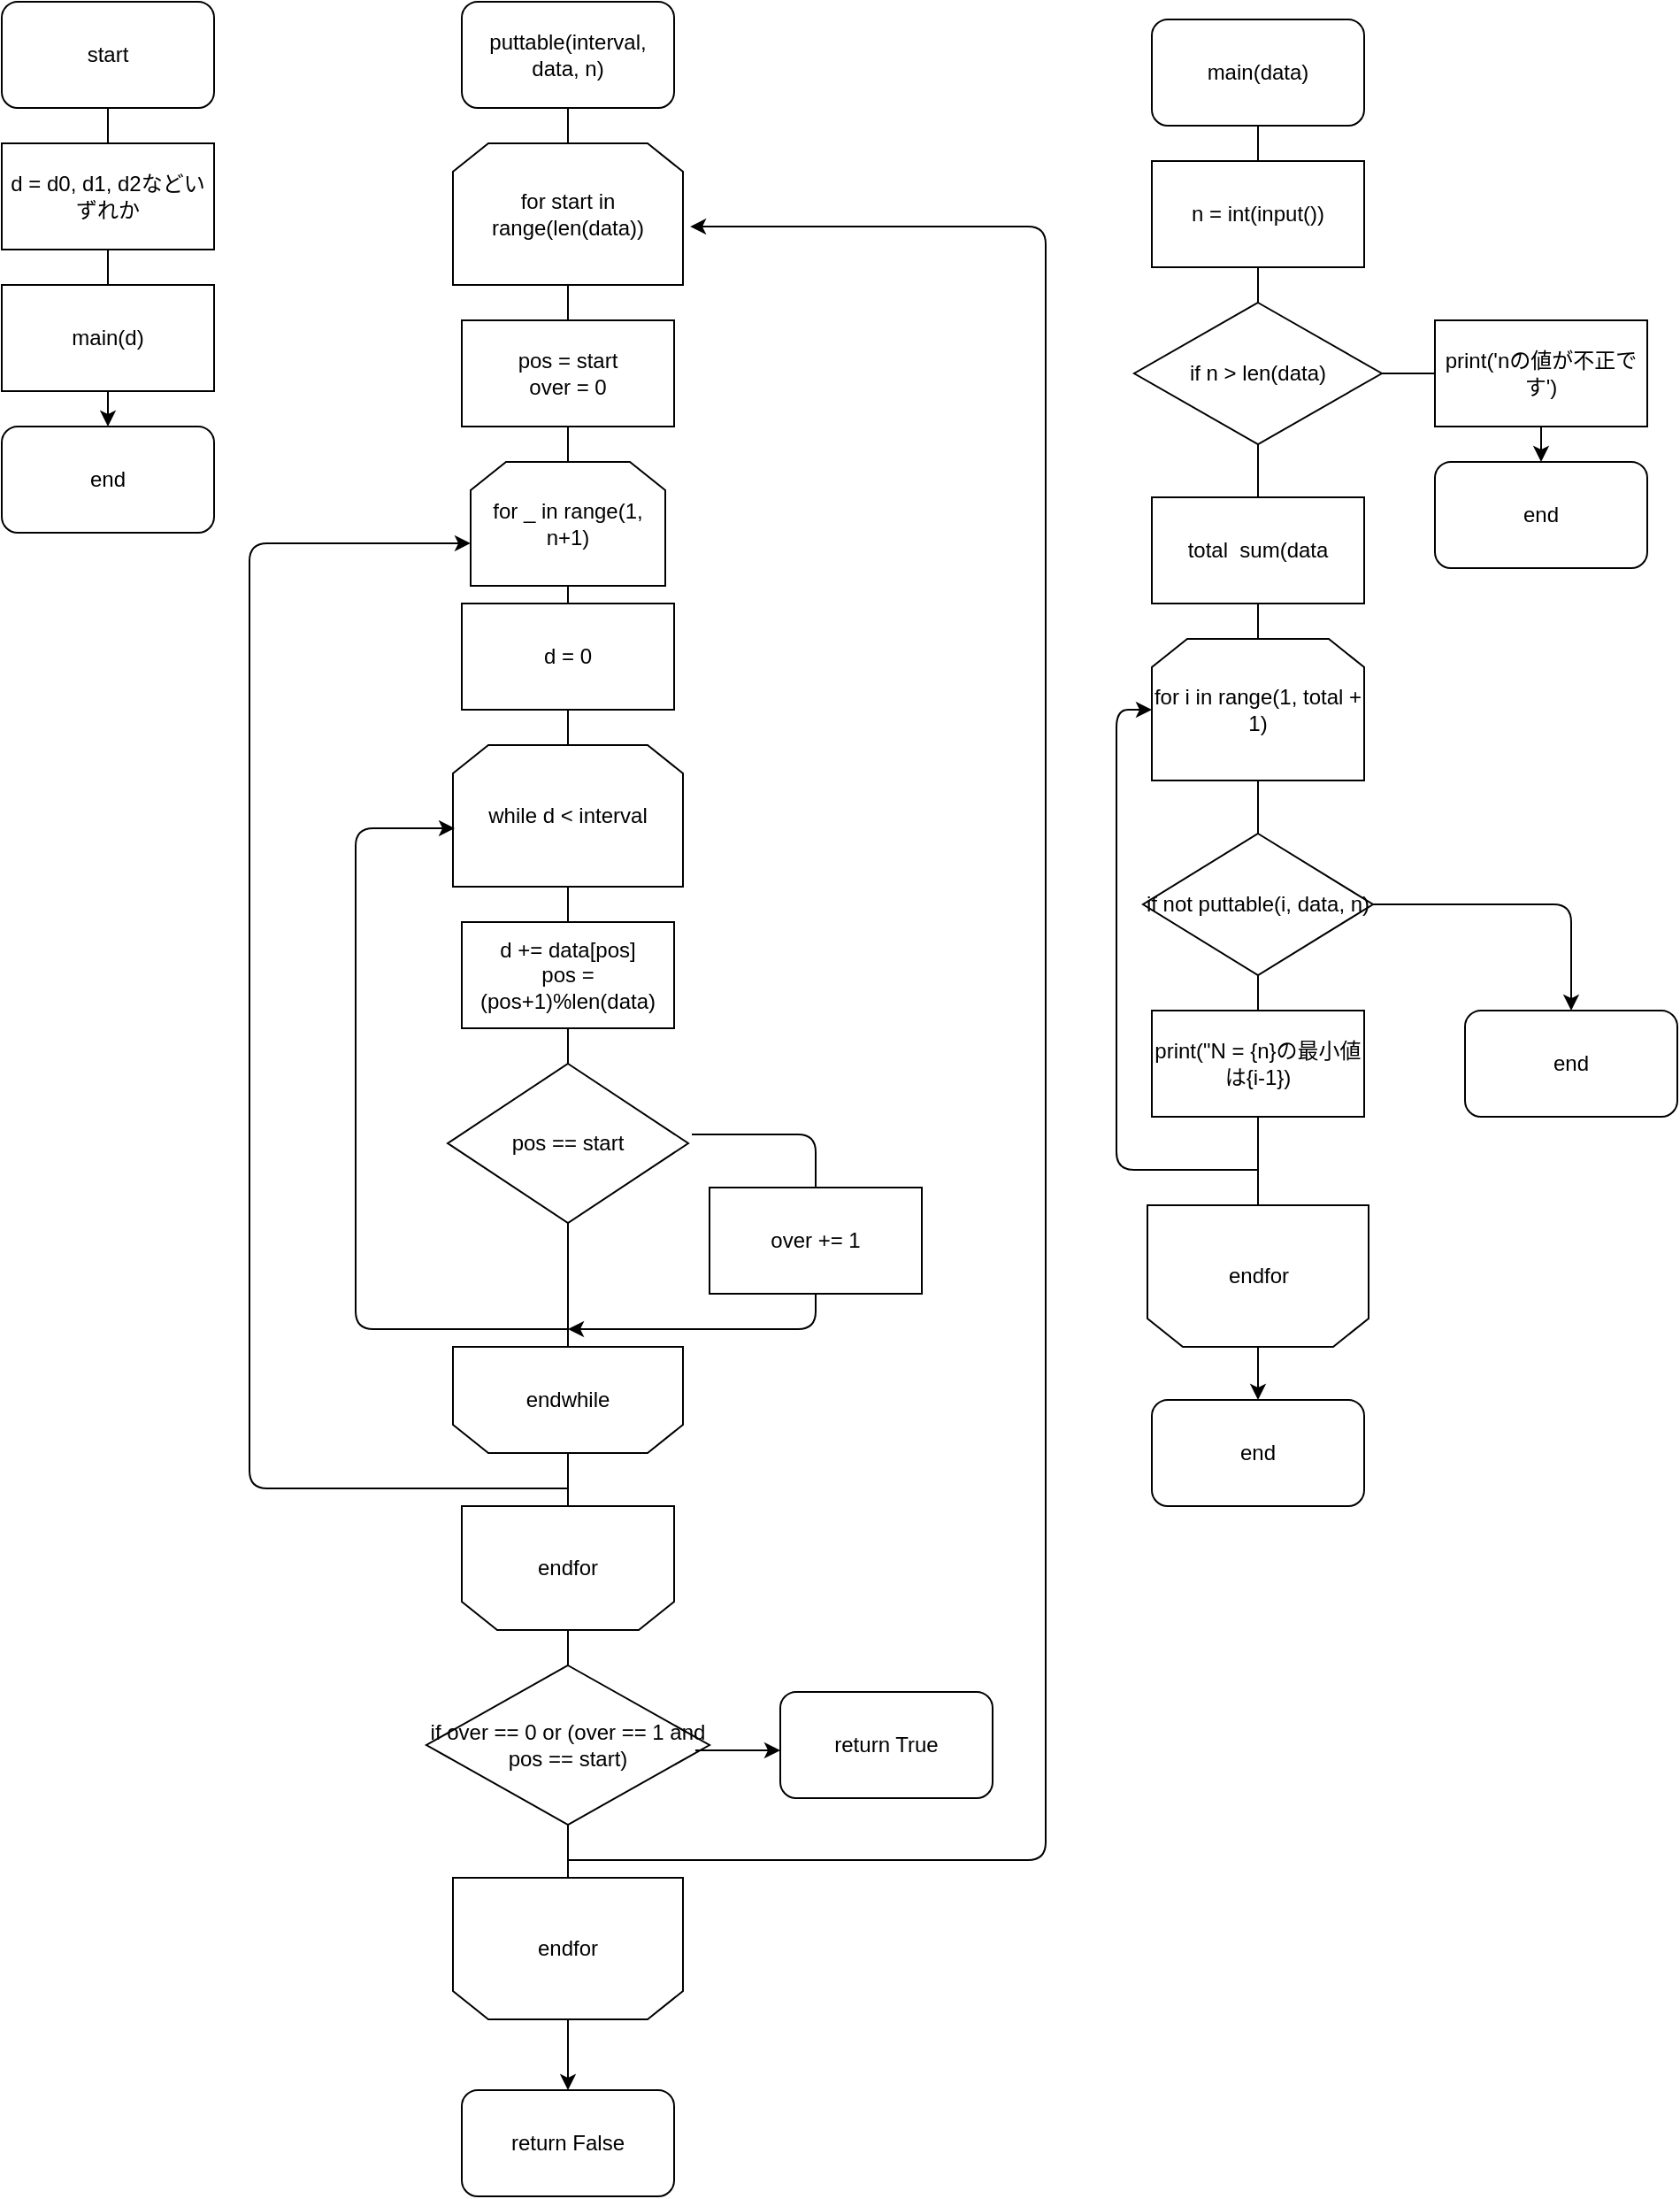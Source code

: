 <mxfile>
    <diagram id="uJ6fWP7Fu3Zx66Wm29DG" name="ページ1">
        <mxGraphModel dx="1444" dy="798" grid="1" gridSize="10" guides="1" tooltips="1" connect="1" arrows="1" fold="1" page="1" pageScale="1" pageWidth="827" pageHeight="1169" math="0" shadow="0">
            <root>
                <mxCell id="0"/>
                <mxCell id="1" parent="0"/>
                <mxCell id="45" value="" style="endArrow=classic;html=1;exitX=0.5;exitY=1;exitDx=0;exitDy=0;entryX=0.5;entryY=0;entryDx=0;entryDy=0;" edge="1" parent="1" source="2" target="29">
                    <mxGeometry width="50" height="50" relative="1" as="geometry">
                        <mxPoint x="-20" y="480" as="sourcePoint"/>
                        <mxPoint x="30" y="430" as="targetPoint"/>
                    </mxGeometry>
                </mxCell>
                <mxCell id="41" value="" style="endArrow=classic;html=1;exitX=1;exitY=0.5;exitDx=0;exitDy=0;entryX=0.5;entryY=0;entryDx=0;entryDy=0;" parent="1" source="31" target="33" edge="1">
                    <mxGeometry width="50" height="50" relative="1" as="geometry">
                        <mxPoint x="890" y="190" as="sourcePoint"/>
                        <mxPoint x="940" y="140" as="targetPoint"/>
                        <Array as="points">
                            <mxPoint x="870" y="260"/>
                        </Array>
                    </mxGeometry>
                </mxCell>
                <mxCell id="40" value="" style="endArrow=classic;html=1;exitX=0.5;exitY=1;exitDx=0;exitDy=0;entryX=0.5;entryY=0;entryDx=0;entryDy=0;" parent="1" source="26" target="44" edge="1">
                    <mxGeometry width="50" height="50" relative="1" as="geometry">
                        <mxPoint x="810" y="130" as="sourcePoint"/>
                        <mxPoint x="860" y="80" as="targetPoint"/>
                    </mxGeometry>
                </mxCell>
                <mxCell id="21" value="" style="endArrow=classic;html=1;" parent="1" edge="1">
                    <mxGeometry width="50" height="50" relative="1" as="geometry">
                        <mxPoint x="390" y="690" as="sourcePoint"/>
                        <mxPoint x="320" y="800" as="targetPoint"/>
                        <Array as="points">
                            <mxPoint x="460" y="690"/>
                            <mxPoint x="460" y="800"/>
                        </Array>
                    </mxGeometry>
                </mxCell>
                <mxCell id="20" value="" style="endArrow=classic;html=1;exitX=0.5;exitY=1;exitDx=0;exitDy=0;entryX=0.5;entryY=0;entryDx=0;entryDy=0;" parent="1" source="4" target="19" edge="1">
                    <mxGeometry width="50" height="50" relative="1" as="geometry">
                        <mxPoint x="120" y="1410" as="sourcePoint"/>
                        <mxPoint x="170" y="1360" as="targetPoint"/>
                    </mxGeometry>
                </mxCell>
                <mxCell id="2" value="start" style="rounded=1;whiteSpace=wrap;html=1;" parent="1" vertex="1">
                    <mxGeometry y="50" width="120" height="60" as="geometry"/>
                </mxCell>
                <mxCell id="4" value="puttable(interval, data, n)" style="rounded=1;whiteSpace=wrap;html=1;" parent="1" vertex="1">
                    <mxGeometry x="260" y="50" width="120" height="60" as="geometry"/>
                </mxCell>
                <mxCell id="5" value="for start in range(len(data))" style="shape=loopLimit;whiteSpace=wrap;html=1;" parent="1" vertex="1">
                    <mxGeometry x="255" y="130" width="130" height="80" as="geometry"/>
                </mxCell>
                <mxCell id="6" value="pos = start&lt;br&gt;over = 0" style="rounded=0;whiteSpace=wrap;html=1;" parent="1" vertex="1">
                    <mxGeometry x="260" y="230" width="120" height="60" as="geometry"/>
                </mxCell>
                <mxCell id="7" value="for _ in range(1, n+1)" style="shape=loopLimit;whiteSpace=wrap;html=1;" parent="1" vertex="1">
                    <mxGeometry x="265" y="310" width="110" height="70" as="geometry"/>
                </mxCell>
                <mxCell id="8" value="d = 0" style="rounded=0;whiteSpace=wrap;html=1;" parent="1" vertex="1">
                    <mxGeometry x="260" y="390" width="120" height="60" as="geometry"/>
                </mxCell>
                <mxCell id="9" value="while d &amp;lt; interval" style="shape=loopLimit;whiteSpace=wrap;html=1;" parent="1" vertex="1">
                    <mxGeometry x="255" y="470" width="130" height="80" as="geometry"/>
                </mxCell>
                <mxCell id="10" value="d += data[pos]&lt;br&gt;pos = (pos+1)%len(data)" style="rounded=0;whiteSpace=wrap;html=1;" parent="1" vertex="1">
                    <mxGeometry x="260" y="570" width="120" height="60" as="geometry"/>
                </mxCell>
                <mxCell id="11" value="pos == start" style="rhombus;whiteSpace=wrap;html=1;" parent="1" vertex="1">
                    <mxGeometry x="252" y="650" width="136" height="90" as="geometry"/>
                </mxCell>
                <mxCell id="12" value="over += 1" style="rounded=0;whiteSpace=wrap;html=1;" parent="1" vertex="1">
                    <mxGeometry x="400" y="720" width="120" height="60" as="geometry"/>
                </mxCell>
                <mxCell id="13" value="endwhile" style="shape=loopLimit;whiteSpace=wrap;html=1;direction=west;" parent="1" vertex="1">
                    <mxGeometry x="255" y="810" width="130" height="60" as="geometry"/>
                </mxCell>
                <mxCell id="14" value="endfor" style="shape=loopLimit;whiteSpace=wrap;html=1;direction=west;" parent="1" vertex="1">
                    <mxGeometry x="260" y="900" width="120" height="70" as="geometry"/>
                </mxCell>
                <mxCell id="15" value="if over == 0 or (over == 1 and pos == start)" style="rhombus;whiteSpace=wrap;html=1;" parent="1" vertex="1">
                    <mxGeometry x="240" y="990" width="160" height="90" as="geometry"/>
                </mxCell>
                <mxCell id="17" value="return True" style="rounded=1;whiteSpace=wrap;html=1;" parent="1" vertex="1">
                    <mxGeometry x="440" y="1005" width="120" height="60" as="geometry"/>
                </mxCell>
                <mxCell id="18" value="endfor" style="shape=loopLimit;whiteSpace=wrap;html=1;direction=west;" parent="1" vertex="1">
                    <mxGeometry x="255" y="1110" width="130" height="80" as="geometry"/>
                </mxCell>
                <mxCell id="19" value="return False" style="rounded=1;whiteSpace=wrap;html=1;" parent="1" vertex="1">
                    <mxGeometry x="260" y="1230" width="120" height="60" as="geometry"/>
                </mxCell>
                <mxCell id="22" value="" style="endArrow=classic;html=1;entryX=0.008;entryY=0.588;entryDx=0;entryDy=0;entryPerimeter=0;" parent="1" target="9" edge="1">
                    <mxGeometry width="50" height="50" relative="1" as="geometry">
                        <mxPoint x="320" y="800" as="sourcePoint"/>
                        <mxPoint x="130" y="750" as="targetPoint"/>
                        <Array as="points">
                            <mxPoint x="200" y="800"/>
                            <mxPoint x="200" y="517"/>
                        </Array>
                    </mxGeometry>
                </mxCell>
                <mxCell id="23" value="" style="endArrow=classic;html=1;entryX=0;entryY=0.657;entryDx=0;entryDy=0;entryPerimeter=0;" parent="1" target="7" edge="1">
                    <mxGeometry width="50" height="50" relative="1" as="geometry">
                        <mxPoint x="320" y="890" as="sourcePoint"/>
                        <mxPoint x="140" y="630" as="targetPoint"/>
                        <Array as="points">
                            <mxPoint x="140" y="890"/>
                            <mxPoint x="140" y="356"/>
                            <mxPoint x="200" y="356"/>
                        </Array>
                    </mxGeometry>
                </mxCell>
                <mxCell id="24" value="" style="endArrow=classic;html=1;exitX=0.95;exitY=0.533;exitDx=0;exitDy=0;exitPerimeter=0;" parent="1" source="15" edge="1">
                    <mxGeometry width="50" height="50" relative="1" as="geometry">
                        <mxPoint x="510" y="1010" as="sourcePoint"/>
                        <mxPoint x="440" y="1038" as="targetPoint"/>
                    </mxGeometry>
                </mxCell>
                <mxCell id="25" value="" style="endArrow=classic;html=1;entryX=1.031;entryY=0.588;entryDx=0;entryDy=0;entryPerimeter=0;" parent="1" target="5" edge="1">
                    <mxGeometry width="50" height="50" relative="1" as="geometry">
                        <mxPoint x="320" y="1100" as="sourcePoint"/>
                        <mxPoint x="714" y="780" as="targetPoint"/>
                        <Array as="points">
                            <mxPoint x="590" y="1100"/>
                            <mxPoint x="590" y="177"/>
                        </Array>
                    </mxGeometry>
                </mxCell>
                <mxCell id="26" value="main(data)" style="rounded=1;whiteSpace=wrap;html=1;" parent="1" vertex="1">
                    <mxGeometry x="650" y="60" width="120" height="60" as="geometry"/>
                </mxCell>
                <mxCell id="27" value="d = d0, d1, d2などいずれか" style="rounded=0;whiteSpace=wrap;html=1;" parent="1" vertex="1">
                    <mxGeometry y="130" width="120" height="60" as="geometry"/>
                </mxCell>
                <mxCell id="28" value="main(d)" style="rounded=0;whiteSpace=wrap;html=1;" parent="1" vertex="1">
                    <mxGeometry y="210" width="120" height="60" as="geometry"/>
                </mxCell>
                <mxCell id="29" value="end" style="rounded=1;whiteSpace=wrap;html=1;" parent="1" vertex="1">
                    <mxGeometry y="290" width="120" height="60" as="geometry"/>
                </mxCell>
                <mxCell id="30" value="n = int(input())" style="rounded=0;whiteSpace=wrap;html=1;" parent="1" vertex="1">
                    <mxGeometry x="650" y="140" width="120" height="60" as="geometry"/>
                </mxCell>
                <mxCell id="31" value="if n &amp;gt; len(data)" style="rhombus;whiteSpace=wrap;html=1;" parent="1" vertex="1">
                    <mxGeometry x="640" y="220" width="140" height="80" as="geometry"/>
                </mxCell>
                <mxCell id="32" value="print('nの値が不正です')" style="rounded=0;whiteSpace=wrap;html=1;" parent="1" vertex="1">
                    <mxGeometry x="810" y="230" width="120" height="60" as="geometry"/>
                </mxCell>
                <mxCell id="33" value="end" style="rounded=1;whiteSpace=wrap;html=1;" parent="1" vertex="1">
                    <mxGeometry x="810" y="310" width="120" height="60" as="geometry"/>
                </mxCell>
                <mxCell id="34" value="total&amp;nbsp; sum(data" style="rounded=0;whiteSpace=wrap;html=1;" parent="1" vertex="1">
                    <mxGeometry x="650" y="330" width="120" height="60" as="geometry"/>
                </mxCell>
                <mxCell id="35" value="for i in range(1, total + 1)" style="shape=loopLimit;whiteSpace=wrap;html=1;" parent="1" vertex="1">
                    <mxGeometry x="650" y="410" width="120" height="80" as="geometry"/>
                </mxCell>
                <mxCell id="36" value="if not puttable(i, data, n)" style="rhombus;whiteSpace=wrap;html=1;" parent="1" vertex="1">
                    <mxGeometry x="645" y="520" width="130" height="80" as="geometry"/>
                </mxCell>
                <mxCell id="37" value="print(&quot;N = {n}の最小値は{i-1})" style="rounded=0;whiteSpace=wrap;html=1;" parent="1" vertex="1">
                    <mxGeometry x="650" y="620" width="120" height="60" as="geometry"/>
                </mxCell>
                <mxCell id="38" value="end" style="rounded=1;whiteSpace=wrap;html=1;" parent="1" vertex="1">
                    <mxGeometry x="827" y="620" width="120" height="60" as="geometry"/>
                </mxCell>
                <mxCell id="39" value="endfor" style="shape=loopLimit;whiteSpace=wrap;html=1;direction=west;" parent="1" vertex="1">
                    <mxGeometry x="647.5" y="730" width="125" height="80" as="geometry"/>
                </mxCell>
                <mxCell id="42" value="" style="endArrow=classic;html=1;exitX=1;exitY=0.5;exitDx=0;exitDy=0;entryX=0.5;entryY=0;entryDx=0;entryDy=0;" parent="1" source="36" target="38" edge="1">
                    <mxGeometry width="50" height="50" relative="1" as="geometry">
                        <mxPoint x="880" y="560" as="sourcePoint"/>
                        <mxPoint x="930" y="510" as="targetPoint"/>
                        <Array as="points">
                            <mxPoint x="887" y="560"/>
                        </Array>
                    </mxGeometry>
                </mxCell>
                <mxCell id="43" value="" style="endArrow=classic;html=1;entryX=0;entryY=0.5;entryDx=0;entryDy=0;" parent="1" target="35" edge="1">
                    <mxGeometry width="50" height="50" relative="1" as="geometry">
                        <mxPoint x="710" y="710" as="sourcePoint"/>
                        <mxPoint x="530" y="590" as="targetPoint"/>
                        <Array as="points">
                            <mxPoint x="630" y="710"/>
                            <mxPoint x="630" y="450"/>
                        </Array>
                    </mxGeometry>
                </mxCell>
                <mxCell id="44" value="end" style="rounded=1;whiteSpace=wrap;html=1;" parent="1" vertex="1">
                    <mxGeometry x="650" y="840" width="120" height="60" as="geometry"/>
                </mxCell>
            </root>
        </mxGraphModel>
    </diagram>
</mxfile>
